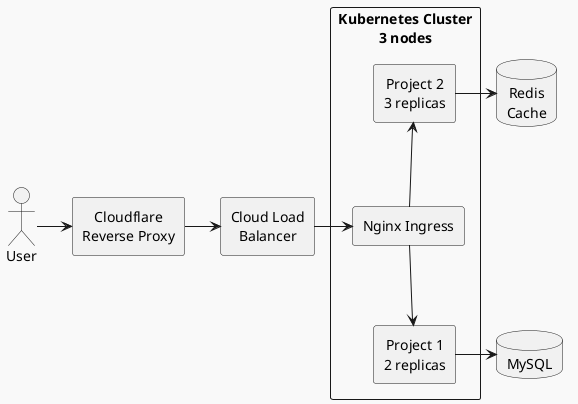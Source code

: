@startuml web-architecture
skinparam monochrome true
skinparam backgroundColor #F9F9F9
skinparam defaultTextAlignment center

actor User
rectangle Cloudflare as "Cloudflare\nReverse Proxy"
rectangle LB as "Cloud Load\nBalancer"
rectangle Nodes as "Kubernetes Cluster\n3 nodes" {
  rectangle Nginx as "Nginx Ingress"
  rectangle App1 as "Project 1\n2 replicas"
  rectangle App2 as "Project 2\n3 replicas"
}
database MySQL
database Redis as "Redis\nCache"

User -> Cloudflare
Cloudflare -> LB
LB -> Nginx
Nginx -down-> App1
Nginx -up-> App2
App1 -right-> MySQL
App2 -right-> Redis

@enduml
